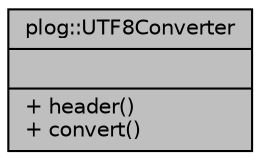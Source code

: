 digraph "plog::UTF8Converter"
{
 // LATEX_PDF_SIZE
  bgcolor="transparent";
  edge [fontname="Helvetica",fontsize="10",labelfontname="Helvetica",labelfontsize="10"];
  node [fontname="Helvetica",fontsize="10",shape=record];
  Node1 [label="{plog::UTF8Converter\n||+ header()\l+ convert()\l}",height=0.2,width=0.4,color="black", fillcolor="grey75", style="filled", fontcolor="black",tooltip=" "];
}
